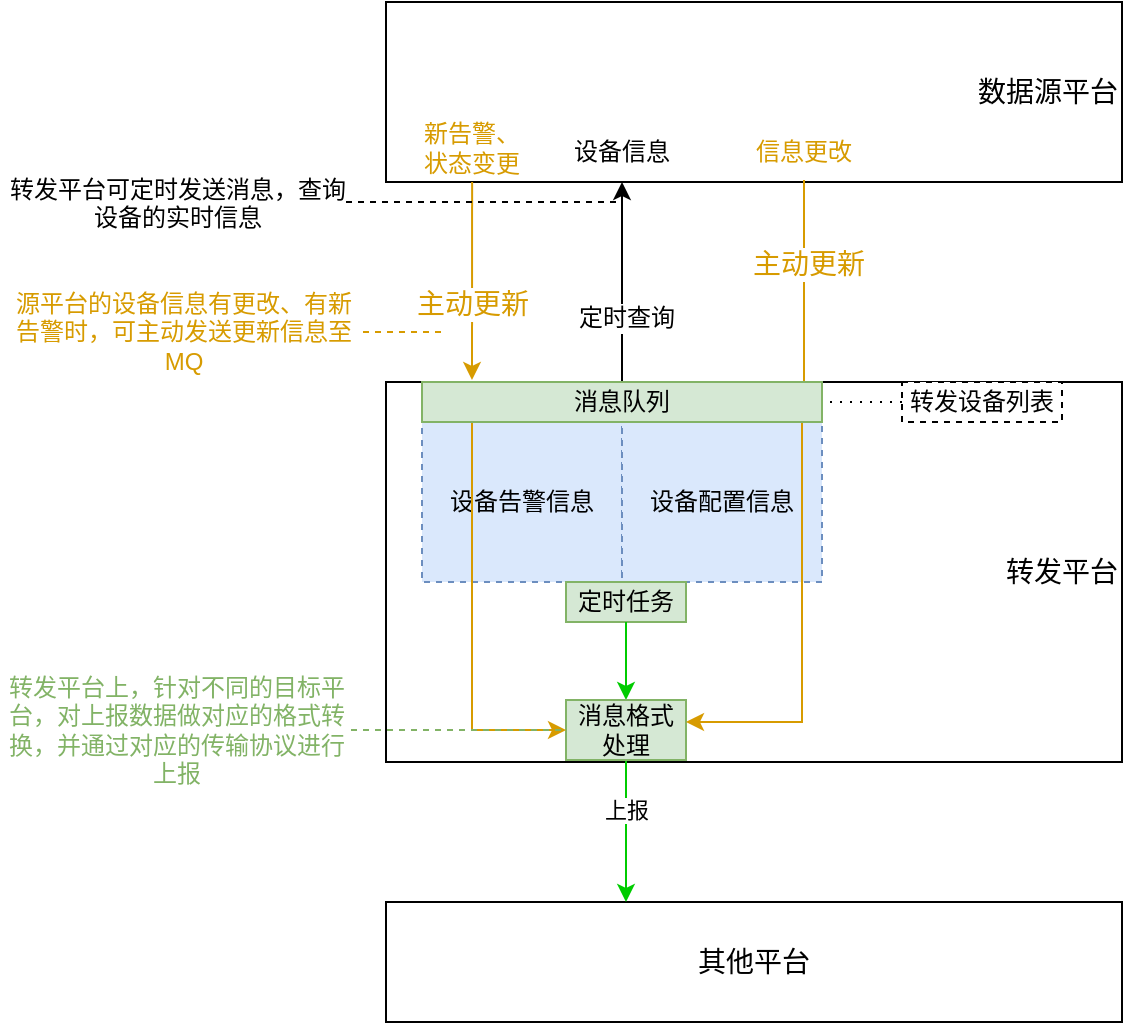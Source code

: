 <mxfile version="20.5.3" type="github">
  <diagram id="U1FMwSItcwg7t5gCMyaE" name="第 1 页">
    <mxGraphModel dx="1422" dy="778" grid="1" gridSize="10" guides="1" tooltips="1" connect="1" arrows="1" fold="1" page="1" pageScale="1" pageWidth="827" pageHeight="1169" math="0" shadow="0">
      <root>
        <mxCell id="0" />
        <mxCell id="1" parent="0" />
        <mxCell id="3LiQr8wCGCh7OgG0KYY2-1" value="&lt;font style=&quot;font-size: 14px;&quot;&gt;数据源平台&lt;/font&gt;" style="rounded=0;whiteSpace=wrap;html=1;align=right;" parent="1" vertex="1">
          <mxGeometry x="282" y="210" width="368" height="90" as="geometry" />
        </mxCell>
        <mxCell id="3LiQr8wCGCh7OgG0KYY2-3" value="&lt;font style=&quot;font-size: 14px;&quot;&gt;转发平台&lt;/font&gt;" style="rounded=0;whiteSpace=wrap;html=1;align=right;" parent="1" vertex="1">
          <mxGeometry x="282" y="400" width="368" height="190" as="geometry" />
        </mxCell>
        <mxCell id="3LiQr8wCGCh7OgG0KYY2-15" value="&lt;font style=&quot;font-size: 14px;&quot;&gt;其他平台&lt;/font&gt;" style="rounded=0;whiteSpace=wrap;html=1;" parent="1" vertex="1">
          <mxGeometry x="282" y="660" width="368" height="60" as="geometry" />
        </mxCell>
        <mxCell id="3LiQr8wCGCh7OgG0KYY2-18" value="" style="endArrow=classic;html=1;rounded=0;fillColor=#fff2cc;strokeColor=#00CC00;exitX=0.5;exitY=1;exitDx=0;exitDy=0;" parent="1" source="L51531q8kxPah6j-Oe_d-31" edge="1">
          <mxGeometry width="50" height="50" relative="1" as="geometry">
            <mxPoint x="402" y="610" as="sourcePoint" />
            <mxPoint x="402" y="660" as="targetPoint" />
            <Array as="points" />
          </mxGeometry>
        </mxCell>
        <mxCell id="3LiQr8wCGCh7OgG0KYY2-19" value="上报" style="edgeLabel;html=1;align=center;verticalAlign=middle;resizable=0;points=[];" parent="3LiQr8wCGCh7OgG0KYY2-18" vertex="1" connectable="0">
          <mxGeometry x="-0.3" relative="1" as="geometry">
            <mxPoint as="offset" />
          </mxGeometry>
        </mxCell>
        <mxCell id="3LiQr8wCGCh7OgG0KYY2-20" value="设备告警信息" style="text;html=1;strokeColor=#6c8ebf;fillColor=#dae8fc;align=center;verticalAlign=middle;whiteSpace=wrap;rounded=0;dashed=1;" parent="1" vertex="1">
          <mxGeometry x="300" y="420" width="100" height="80" as="geometry" />
        </mxCell>
        <mxCell id="L51531q8kxPah6j-Oe_d-1" value="&lt;font color=&quot;#d79b00&quot;&gt;新告警、状态变更&lt;/font&gt;" style="text;html=1;strokeColor=none;fillColor=none;align=center;verticalAlign=middle;whiteSpace=wrap;rounded=0;" parent="1" vertex="1">
          <mxGeometry x="295" y="268" width="60" height="30" as="geometry" />
        </mxCell>
        <mxCell id="L51531q8kxPah6j-Oe_d-4" value="设备配置信息" style="text;html=1;strokeColor=#6c8ebf;fillColor=#dae8fc;align=center;verticalAlign=middle;whiteSpace=wrap;rounded=0;dashed=1;" parent="1" vertex="1">
          <mxGeometry x="400" y="420" width="100" height="80" as="geometry" />
        </mxCell>
        <mxCell id="L51531q8kxPah6j-Oe_d-5" value="&lt;font color=&quot;#d79b00&quot; style=&quot;font-size: 12px;&quot;&gt;信息更改&lt;/font&gt;" style="text;html=1;strokeColor=none;fillColor=none;align=center;verticalAlign=middle;whiteSpace=wrap;rounded=0;fontSize=14;" parent="1" vertex="1">
          <mxGeometry x="461" y="269" width="60" height="30" as="geometry" />
        </mxCell>
        <mxCell id="L51531q8kxPah6j-Oe_d-14" value="" style="endArrow=classic;html=1;rounded=0;fontSize=14;exitX=0.5;exitY=1;exitDx=0;exitDy=0;fillColor=#ffe6cc;strokeColor=#D79B00;" parent="1" source="L51531q8kxPah6j-Oe_d-5" edge="1">
          <mxGeometry width="50" height="50" relative="1" as="geometry">
            <mxPoint x="491" y="299" as="sourcePoint" />
            <mxPoint x="491" y="420" as="targetPoint" />
          </mxGeometry>
        </mxCell>
        <mxCell id="L51531q8kxPah6j-Oe_d-19" value="&lt;font color=&quot;#d79b00&quot;&gt;主动更新&lt;/font&gt;" style="edgeLabel;html=1;align=center;verticalAlign=middle;resizable=0;points=[];fontSize=14;" parent="L51531q8kxPah6j-Oe_d-14" vertex="1" connectable="0">
          <mxGeometry x="-0.306" y="2" relative="1" as="geometry">
            <mxPoint as="offset" />
          </mxGeometry>
        </mxCell>
        <mxCell id="L51531q8kxPah6j-Oe_d-21" value="" style="endArrow=classic;html=1;rounded=0;fontSize=12;exitX=0.5;exitY=0;exitDx=0;exitDy=0;entryX=0.5;entryY=1;entryDx=0;entryDy=0;" parent="1" source="L5IBE3fPtycGPXChamNv-1" target="L51531q8kxPah6j-Oe_d-48" edge="1">
          <mxGeometry width="50" height="50" relative="1" as="geometry">
            <mxPoint x="242" y="460" as="sourcePoint" />
            <mxPoint x="640" y="340" as="targetPoint" />
          </mxGeometry>
        </mxCell>
        <mxCell id="L51531q8kxPah6j-Oe_d-38" value="&lt;font color=&quot;#000000&quot;&gt;定时查询&lt;/font&gt;" style="edgeLabel;html=1;align=center;verticalAlign=middle;resizable=0;points=[];fontSize=12;fontColor=#D79B00;" parent="L51531q8kxPah6j-Oe_d-21" vertex="1" connectable="0">
          <mxGeometry x="-0.356" y="-2" relative="1" as="geometry">
            <mxPoint as="offset" />
          </mxGeometry>
        </mxCell>
        <mxCell id="L51531q8kxPah6j-Oe_d-24" value="" style="endArrow=classic;html=1;rounded=0;fontSize=14;fillColor=#ffe6cc;strokeColor=#d79b00;exitX=0.117;exitY=1;exitDx=0;exitDy=0;startArrow=none;exitPerimeter=0;entryX=0.125;entryY=-0.05;entryDx=0;entryDy=0;entryPerimeter=0;" parent="1" source="3LiQr8wCGCh7OgG0KYY2-1" target="L5IBE3fPtycGPXChamNv-1" edge="1">
          <mxGeometry width="50" height="50" relative="1" as="geometry">
            <mxPoint x="354.5" y="340" as="sourcePoint" />
            <mxPoint x="264.5" y="380" as="targetPoint" />
          </mxGeometry>
        </mxCell>
        <mxCell id="L51531q8kxPah6j-Oe_d-57" value="&lt;span style=&quot;color: rgb(215, 155, 0); font-size: 14px;&quot;&gt;主动更新&lt;/span&gt;" style="edgeLabel;html=1;align=center;verticalAlign=middle;resizable=0;points=[];fontSize=12;fontColor=#000000;" parent="L51531q8kxPah6j-Oe_d-24" vertex="1" connectable="0">
          <mxGeometry x="0.23" relative="1" as="geometry">
            <mxPoint as="offset" />
          </mxGeometry>
        </mxCell>
        <mxCell id="L51531q8kxPah6j-Oe_d-26" value="定时任务" style="text;html=1;strokeColor=#82b366;fillColor=#d5e8d4;align=center;verticalAlign=middle;whiteSpace=wrap;rounded=0;fontSize=12;" parent="1" vertex="1">
          <mxGeometry x="372" y="500" width="60" height="20" as="geometry" />
        </mxCell>
        <mxCell id="L51531q8kxPah6j-Oe_d-28" value="" style="endArrow=classic;html=1;rounded=0;strokeColor=#00CC00;fontSize=12;exitX=0.5;exitY=1;exitDx=0;exitDy=0;" parent="1" source="L51531q8kxPah6j-Oe_d-26" target="L51531q8kxPah6j-Oe_d-31" edge="1">
          <mxGeometry width="50" height="50" relative="1" as="geometry">
            <mxPoint x="492" y="530" as="sourcePoint" />
            <mxPoint x="542" y="480" as="targetPoint" />
          </mxGeometry>
        </mxCell>
        <mxCell id="L51531q8kxPah6j-Oe_d-31" value="消息格式处理" style="text;html=1;strokeColor=#82b366;fillColor=#d5e8d4;align=center;verticalAlign=middle;whiteSpace=wrap;rounded=0;fontSize=12;" parent="1" vertex="1">
          <mxGeometry x="372" y="559" width="60" height="30" as="geometry" />
        </mxCell>
        <mxCell id="L51531q8kxPah6j-Oe_d-33" value="" style="endArrow=classic;html=1;rounded=0;fontSize=14;fillColor=#ffe6cc;strokeColor=#d79b00;exitX=0.25;exitY=0;exitDx=0;exitDy=0;entryX=0;entryY=0.5;entryDx=0;entryDy=0;" parent="1" source="3LiQr8wCGCh7OgG0KYY2-20" target="L51531q8kxPah6j-Oe_d-31" edge="1">
          <mxGeometry width="50" height="50" relative="1" as="geometry">
            <mxPoint x="328.5" y="420" as="sourcePoint" />
            <mxPoint x="327.5" y="542" as="targetPoint" />
            <Array as="points">
              <mxPoint x="325" y="574" />
            </Array>
          </mxGeometry>
        </mxCell>
        <mxCell id="L51531q8kxPah6j-Oe_d-36" value="" style="endArrow=classic;html=1;rounded=0;fontSize=14;exitX=0.9;exitY=-0.025;exitDx=0;exitDy=0;fillColor=#ffe6cc;strokeColor=#d79b00;entryX=1;entryY=0.5;entryDx=0;entryDy=0;exitPerimeter=0;" parent="1" edge="1">
          <mxGeometry width="50" height="50" relative="1" as="geometry">
            <mxPoint x="490" y="414" as="sourcePoint" />
            <mxPoint x="432" y="570" as="targetPoint" />
            <Array as="points">
              <mxPoint x="490" y="570" />
            </Array>
          </mxGeometry>
        </mxCell>
        <mxCell id="L51531q8kxPah6j-Oe_d-39" value="&lt;div style=&quot;text-align: center;&quot;&gt;&lt;span style=&quot;background-color: rgb(255, 255, 255);&quot;&gt;转发平台可定时发送消息，查询设备的实时信息&lt;/span&gt;&lt;/div&gt;" style="text;whiteSpace=wrap;html=1;fontSize=12;fontColor=#000000;" parent="1" vertex="1">
          <mxGeometry x="92" y="290" width="170" height="40" as="geometry" />
        </mxCell>
        <mxCell id="L51531q8kxPah6j-Oe_d-44" value="" style="endArrow=none;dashed=1;html=1;rounded=0;strokeColor=#000000;fontSize=12;fontColor=#000000;" parent="1" source="L51531q8kxPah6j-Oe_d-39" edge="1">
          <mxGeometry width="50" height="50" relative="1" as="geometry">
            <mxPoint x="90" y="460" as="sourcePoint" />
            <mxPoint x="400" y="310" as="targetPoint" />
          </mxGeometry>
        </mxCell>
        <mxCell id="L51531q8kxPah6j-Oe_d-45" value="&lt;font color=&quot;#d79b00&quot;&gt;源平台的设备信息有更改、有新告警时，可主动发送更新信息至MQ&lt;/font&gt;" style="text;html=1;strokeColor=none;fillColor=none;align=center;verticalAlign=middle;whiteSpace=wrap;rounded=0;dashed=1;fontSize=12;fontColor=#000000;" parent="1" vertex="1">
          <mxGeometry x="90.5" y="350" width="180" height="50" as="geometry" />
        </mxCell>
        <mxCell id="L51531q8kxPah6j-Oe_d-46" value="" style="endArrow=none;dashed=1;html=1;rounded=0;strokeColor=#D79B00;fontSize=12;fontColor=#D79B00;exitX=1;exitY=0.5;exitDx=0;exitDy=0;" parent="1" source="L51531q8kxPah6j-Oe_d-45" edge="1">
          <mxGeometry width="50" height="50" relative="1" as="geometry">
            <mxPoint x="232" y="390" as="sourcePoint" />
            <mxPoint x="310" y="375" as="targetPoint" />
          </mxGeometry>
        </mxCell>
        <mxCell id="L51531q8kxPah6j-Oe_d-48" value="&lt;font color=&quot;#000000&quot;&gt;设备信息&lt;/font&gt;" style="text;html=1;strokeColor=none;fillColor=none;align=center;verticalAlign=middle;whiteSpace=wrap;rounded=0;dashed=1;fontSize=12;fontColor=#D79B00;" parent="1" vertex="1">
          <mxGeometry x="370" y="270" width="60" height="30" as="geometry" />
        </mxCell>
        <mxCell id="L51531q8kxPah6j-Oe_d-51" value="&lt;font color=&quot;#82b366&quot;&gt;转发平台上，针对不同的目标平台，对上报数据做对应的格式转换，并通过对应的传输协议进行上报&lt;/font&gt;" style="text;html=1;strokeColor=none;fillColor=none;align=center;verticalAlign=middle;whiteSpace=wrap;rounded=0;dashed=1;fontSize=12;fontColor=#000000;" parent="1" vertex="1">
          <mxGeometry x="89.5" y="543.5" width="175" height="61" as="geometry" />
        </mxCell>
        <mxCell id="L51531q8kxPah6j-Oe_d-52" value="" style="endArrow=none;dashed=1;html=1;rounded=0;strokeColor=#82B366;fontSize=12;fontColor=#82B366;" parent="1" source="L51531q8kxPah6j-Oe_d-51" target="L51531q8kxPah6j-Oe_d-31" edge="1">
          <mxGeometry width="50" height="50" relative="1" as="geometry">
            <mxPoint x="240" y="640" as="sourcePoint" />
            <mxPoint x="290" y="590" as="targetPoint" />
          </mxGeometry>
        </mxCell>
        <mxCell id="L51531q8kxPah6j-Oe_d-53" value="&lt;font color=&quot;#000000&quot;&gt;转发设备列表&lt;/font&gt;" style="rounded=0;whiteSpace=wrap;html=1;dashed=1;fontSize=12;fontColor=#D79B00;" parent="1" vertex="1">
          <mxGeometry x="540" y="400" width="80" height="20" as="geometry" />
        </mxCell>
        <mxCell id="L51531q8kxPah6j-Oe_d-58" value="" style="endArrow=classic;html=1;rounded=0;strokeColor=#000000;fontSize=12;fontColor=#000000;exitX=0;exitY=0.5;exitDx=0;exitDy=0;dashed=1;dashPattern=1 4;" parent="1" source="L51531q8kxPah6j-Oe_d-53" edge="1">
          <mxGeometry width="50" height="50" relative="1" as="geometry">
            <mxPoint x="570" y="510" as="sourcePoint" />
            <mxPoint x="432" y="410" as="targetPoint" />
          </mxGeometry>
        </mxCell>
        <mxCell id="L5IBE3fPtycGPXChamNv-1" value="消息队列" style="text;html=1;strokeColor=#82b366;fillColor=#d5e8d4;align=center;verticalAlign=middle;whiteSpace=wrap;rounded=0;fontSize=12;" vertex="1" parent="1">
          <mxGeometry x="300" y="400" width="200" height="20" as="geometry" />
        </mxCell>
      </root>
    </mxGraphModel>
  </diagram>
</mxfile>
